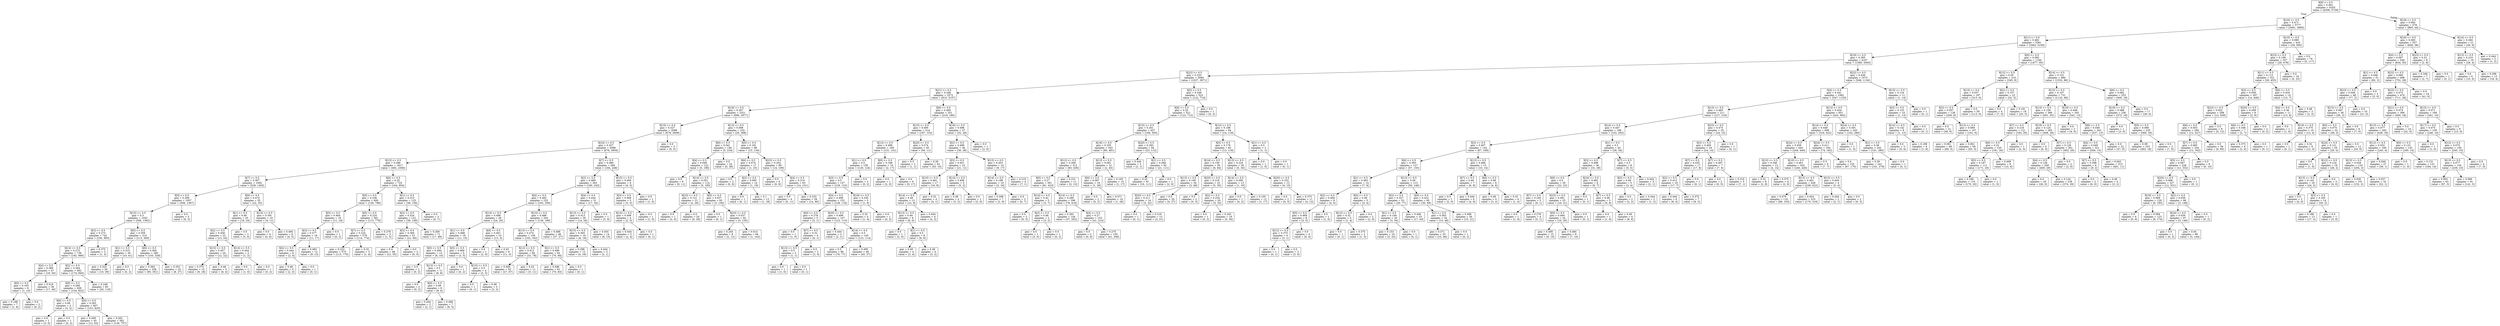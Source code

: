 digraph Tree {
node [shape=box] ;
0 [label="X[8] <= 0.5\ngini = 0.491\nsamples = 6355\nvalue = [4356, 5739]"] ;
1 [label="X[16] <= 0.5\ngini = 0.471\nsamples = 5777\nvalue = [3491, 5695]"] ;
0 -> 1 [labeldistance=2.5, labelangle=45, headlabel="True"] ;
2 [label="X[11] <= 0.5\ngini = 0.482\nsamples = 5361\nvalue = [3462, 5100]"] ;
1 -> 2 ;
3 [label="X[19] <= 0.5\ngini = 0.365\nsamples = 4167\nvalue = [1585, 5005]"] ;
2 -> 3 ;
4 [label="X[22] <= 0.5\ngini = 0.333\nsamples = 3094\nvalue = [1037, 3871]"] ;
3 -> 4 ;
5 [label="X[21] <= 0.5\ngini = 0.348\nsamples = 2572\nvalue = [915, 3157]"] ;
4 -> 5 ;
6 [label="X[18] <= 0.5\ngini = 0.307\nsamples = 2321\nvalue = [696, 2977]"] ;
5 -> 6 ;
7 [label="X[10] <= 0.5\ngini = 0.327\nsamples = 2089\nvalue = [676, 2609]"] ;
6 -> 7 ;
8 [label="X[24] <= 0.5\ngini = 0.327\nsamples = 2086\nvalue = [676, 2604]"] ;
7 -> 8 ;
9 [label="X[13] <= 0.5\ngini = 0.286\nsamples = 1817\nvalue = [492, 2356]"] ;
8 -> 9 ;
10 [label="X[7] <= 0.5\ngini = 0.307\nsamples = 1092\nvalue = [328, 1402]"] ;
9 -> 10 ;
11 [label="X[5] <= 0.5\ngini = 0.299\nsamples = 1057\nvalue = [306, 1367]"] ;
10 -> 11 ;
12 [label="X[15] <= 0.5\ngini = 0.3\nsamples = 1052\nvalue = [306, 1362]"] ;
11 -> 12 ;
13 [label="X[3] <= 0.5\ngini = 0.273\nsamples = 742\nvalue = [193, 993]"] ;
12 -> 13 ;
14 [label="X[14] <= 0.5\ngini = 0.272\nsamples = 739\nvalue = [192, 990]"] ;
13 -> 14 ;
15 [label="X[4] <= 0.5\ngini = 0.389\nsamples = 47\nvalue = [18, 50]"] ;
14 -> 15 ;
16 [label="X[0] <= 0.5\ngini = 0.165\nsamples = 9\nvalue = [1, 10]"] ;
15 -> 16 ;
17 [label="gini = 0.198\nsamples = 7\nvalue = [1, 8]"] ;
16 -> 17 ;
18 [label="gini = 0.0\nsamples = 2\nvalue = [0, 2]"] ;
16 -> 18 ;
19 [label="gini = 0.419\nsamples = 38\nvalue = [17, 40]"] ;
15 -> 19 ;
20 [label="X[2] <= 0.5\ngini = 0.264\nsamples = 692\nvalue = [174, 940]"] ;
14 -> 20 ;
21 [label="X[0] <= 0.5\ngini = 0.266\nsamples = 609\nvalue = [154, 822]"] ;
20 -> 21 ;
22 [label="X[6] <= 0.5\ngini = 0.48\nsamples = 2\nvalue = [3, 2]"] ;
21 -> 22 ;
23 [label="gini = 0.0\nsamples = 1\nvalue = [3, 0]"] ;
22 -> 23 ;
24 [label="gini = 0.0\nsamples = 1\nvalue = [0, 2]"] ;
22 -> 24 ;
25 [label="X[4] <= 0.5\ngini = 0.263\nsamples = 607\nvalue = [151, 820]"] ;
21 -> 25 ;
26 [label="gini = 0.269\nsamples = 45\nvalue = [12, 63]"] ;
25 -> 26 ;
27 [label="gini = 0.262\nsamples = 562\nvalue = [139, 757]"] ;
25 -> 27 ;
28 [label="gini = 0.248\nsamples = 83\nvalue = [20, 118]"] ;
20 -> 28 ;
29 [label="gini = 0.375\nsamples = 3\nvalue = [1, 3]"] ;
13 -> 29 ;
30 [label="X[0] <= 0.5\ngini = 0.359\nsamples = 310\nvalue = [113, 369]"] ;
12 -> 30 ;
31 [label="X[1] <= 0.5\ngini = 0.315\nsamples = 30\nvalue = [10, 41]"] ;
30 -> 31 ;
32 [label="gini = 0.325\nsamples = 29\nvalue = [10, 39]"] ;
31 -> 32 ;
33 [label="gini = 0.0\nsamples = 1\nvalue = [0, 2]"] ;
31 -> 33 ;
34 [label="X[6] <= 0.5\ngini = 0.364\nsamples = 280\nvalue = [103, 328]"] ;
30 -> 34 ;
35 [label="gini = 0.365\nsamples = 258\nvalue = [95, 301]"] ;
34 -> 35 ;
36 [label="gini = 0.353\nsamples = 22\nvalue = [8, 27]"] ;
34 -> 36 ;
37 [label="gini = 0.0\nsamples = 5\nvalue = [0, 5]"] ;
11 -> 37 ;
38 [label="X[0] <= 0.5\ngini = 0.474\nsamples = 35\nvalue = [22, 35]"] ;
10 -> 38 ;
39 [label="X[1] <= 0.5\ngini = 0.49\nsamples = 25\nvalue = [18, 24]"] ;
38 -> 39 ;
40 [label="X[2] <= 0.5\ngini = 0.456\nsamples = 22\nvalue = [13, 24]"] ;
39 -> 40 ;
41 [label="X[15] <= 0.5\ngini = 0.457\nsamples = 20\nvalue = [12, 22]"] ;
40 -> 41 ;
42 [label="gini = 0.375\nsamples = 15\nvalue = [6, 18]"] ;
41 -> 42 ;
43 [label="gini = 0.48\nsamples = 5\nvalue = [6, 4]"] ;
41 -> 43 ;
44 [label="X[14] <= 0.5\ngini = 0.444\nsamples = 2\nvalue = [1, 2]"] ;
40 -> 44 ;
45 [label="gini = 0.0\nsamples = 1\nvalue = [1, 0]"] ;
44 -> 45 ;
46 [label="gini = 0.0\nsamples = 1\nvalue = [0, 2]"] ;
44 -> 46 ;
47 [label="gini = 0.0\nsamples = 3\nvalue = [5, 0]"] ;
39 -> 47 ;
48 [label="X[14] <= 0.5\ngini = 0.391\nsamples = 10\nvalue = [4, 11]"] ;
38 -> 48 ;
49 [label="gini = 0.0\nsamples = 4\nvalue = [0, 6]"] ;
48 -> 49 ;
50 [label="gini = 0.494\nsamples = 6\nvalue = [4, 5]"] ;
48 -> 50 ;
51 [label="X[6] <= 0.5\ngini = 0.25\nsamples = 725\nvalue = [164, 954]"] ;
9 -> 51 ;
52 [label="X[0] <= 0.5\ngini = 0.236\nsamples = 600\nvalue = [126, 798]"] ;
51 -> 52 ;
53 [label="X[5] <= 0.5\ngini = 0.464\nsamples = 19\nvalue = [11, 19]"] ;
52 -> 53 ;
54 [label="X[3] <= 0.5\ngini = 0.477\nsamples = 18\nvalue = [11, 17]"] ;
53 -> 54 ;
55 [label="X[2] <= 0.5\ngini = 0.444\nsamples = 6\nvalue = [2, 4]"] ;
54 -> 55 ;
56 [label="gini = 0.48\nsamples = 5\nvalue = [2, 3]"] ;
55 -> 56 ;
57 [label="gini = 0.0\nsamples = 1\nvalue = [0, 1]"] ;
55 -> 57 ;
58 [label="gini = 0.483\nsamples = 12\nvalue = [9, 13]"] ;
54 -> 58 ;
59 [label="gini = 0.0\nsamples = 1\nvalue = [0, 2]"] ;
53 -> 59 ;
60 [label="X[5] <= 0.5\ngini = 0.224\nsamples = 581\nvalue = [115, 779]"] ;
52 -> 60 ;
61 [label="X[7] <= 0.5\ngini = 0.224\nsamples = 578\nvalue = [114, 774]"] ;
60 -> 61 ;
62 [label="gini = 0.223\nsamples = 575\nvalue = [113, 770]"] ;
61 -> 62 ;
63 [label="gini = 0.32\nsamples = 3\nvalue = [1, 4]"] ;
61 -> 63 ;
64 [label="gini = 0.278\nsamples = 3\nvalue = [1, 5]"] ;
60 -> 64 ;
65 [label="X[1] <= 0.5\ngini = 0.315\nsamples = 125\nvalue = [38, 156]"] ;
51 -> 65 ;
66 [label="X[2] <= 0.5\ngini = 0.324\nsamples = 122\nvalue = [38, 149]"] ;
65 -> 66 ;
67 [label="X[3] <= 0.5\ngini = 0.384\nsamples = 51\nvalue = [21, 60]"] ;
66 -> 67 ;
68 [label="gini = 0.4\nsamples = 48\nvalue = [21, 55]"] ;
67 -> 68 ;
69 [label="gini = 0.0\nsamples = 3\nvalue = [0, 5]"] ;
67 -> 69 ;
70 [label="gini = 0.269\nsamples = 71\nvalue = [17, 89]"] ;
66 -> 70 ;
71 [label="gini = 0.0\nsamples = 3\nvalue = [0, 7]"] ;
65 -> 71 ;
72 [label="X[7] <= 0.5\ngini = 0.489\nsamples = 269\nvalue = [184, 248]"] ;
8 -> 72 ;
73 [label="X[2] <= 0.5\ngini = 0.489\nsamples = 263\nvalue = [180, 243]"] ;
72 -> 73 ;
74 [label="X[4] <= 0.5\ngini = 0.492\nsamples = 232\nvalue = [163, 209]"] ;
73 -> 74 ;
75 [label="X[14] <= 0.5\ngini = 0.496\nsamples = 28\nvalue = [24, 20]"] ;
74 -> 75 ;
76 [label="X[1] <= 0.5\ngini = 0.488\nsamples = 18\nvalue = [11, 15]"] ;
75 -> 76 ;
77 [label="X[0] <= 0.5\ngini = 0.494\nsamples = 13\nvalue = [8, 10]"] ;
76 -> 77 ;
78 [label="gini = 0.0\nsamples = 2\nvalue = [0, 2]"] ;
77 -> 78 ;
79 [label="X[13] <= 0.5\ngini = 0.5\nsamples = 11\nvalue = [8, 8]"] ;
77 -> 79 ;
80 [label="gini = 0.0\nsamples = 2\nvalue = [0, 2]"] ;
79 -> 80 ;
81 [label="X[6] <= 0.5\ngini = 0.49\nsamples = 9\nvalue = [8, 6]"] ;
79 -> 81 ;
82 [label="gini = 0.444\nsamples = 2\nvalue = [2, 1]"] ;
81 -> 82 ;
83 [label="gini = 0.496\nsamples = 7\nvalue = [6, 5]"] ;
81 -> 83 ;
84 [label="X[5] <= 0.5\ngini = 0.469\nsamples = 5\nvalue = [3, 5]"] ;
76 -> 84 ;
85 [label="gini = 0.0\nsamples = 1\nvalue = [0, 2]"] ;
84 -> 85 ;
86 [label="X[15] <= 0.5\ngini = 0.5\nsamples = 4\nvalue = [3, 3]"] ;
84 -> 86 ;
87 [label="gini = 0.0\nsamples = 1\nvalue = [0, 1]"] ;
86 -> 87 ;
88 [label="gini = 0.48\nsamples = 3\nvalue = [3, 2]"] ;
86 -> 88 ;
89 [label="X[0] <= 0.5\ngini = 0.401\nsamples = 10\nvalue = [13, 5]"] ;
75 -> 89 ;
90 [label="gini = 0.0\nsamples = 1\nvalue = [2, 0]"] ;
89 -> 90 ;
91 [label="gini = 0.43\nsamples = 9\nvalue = [11, 5]"] ;
89 -> 91 ;
92 [label="X[15] <= 0.5\ngini = 0.488\nsamples = 204\nvalue = [139, 189]"] ;
74 -> 92 ;
93 [label="X[13] <= 0.5\ngini = 0.474\nsamples = 158\nvalue = [102, 162]"] ;
92 -> 93 ;
94 [label="X[12] <= 0.5\ngini = 0.413\nsamples = 66\nvalue = [32, 78]"] ;
93 -> 94 ;
95 [label="gini = 0.409\nsamples = 55\nvalue = [27, 67]"] ;
94 -> 95 ;
96 [label="gini = 0.43\nsamples = 11\nvalue = [5, 11]"] ;
94 -> 96 ;
97 [label="X[1] <= 0.5\ngini = 0.496\nsamples = 92\nvalue = [70, 84]"] ;
93 -> 97 ;
98 [label="gini = 0.496\nsamples = 91\nvalue = [70, 83]"] ;
97 -> 98 ;
99 [label="gini = 0.0\nsamples = 1\nvalue = [0, 1]"] ;
97 -> 99 ;
100 [label="gini = 0.488\nsamples = 46\nvalue = [37, 27]"] ;
92 -> 100 ;
101 [label="X[4] <= 0.5\ngini = 0.444\nsamples = 31\nvalue = [17, 34]"] ;
73 -> 101 ;
102 [label="X[13] <= 0.5\ngini = 0.413\nsamples = 30\nvalue = [14, 34]"] ;
101 -> 102 ;
103 [label="X[15] <= 0.5\ngini = 0.365\nsamples = 16\nvalue = [6, 19]"] ;
102 -> 103 ;
104 [label="gini = 0.298\nsamples = 13\nvalue = [4, 18]"] ;
103 -> 104 ;
105 [label="gini = 0.444\nsamples = 3\nvalue = [2, 1]"] ;
103 -> 105 ;
106 [label="gini = 0.454\nsamples = 14\nvalue = [8, 15]"] ;
102 -> 106 ;
107 [label="gini = 0.0\nsamples = 1\nvalue = [3, 0]"] ;
101 -> 107 ;
108 [label="X[15] <= 0.5\ngini = 0.494\nsamples = 6\nvalue = [4, 5]"] ;
72 -> 108 ;
109 [label="X[3] <= 0.5\ngini = 0.469\nsamples = 5\nvalue = [3, 5]"] ;
108 -> 109 ;
110 [label="X[14] <= 0.5\ngini = 0.408\nsamples = 4\nvalue = [2, 5]"] ;
109 -> 110 ;
111 [label="gini = 0.444\nsamples = 3\nvalue = [2, 4]"] ;
110 -> 111 ;
112 [label="gini = 0.0\nsamples = 1\nvalue = [0, 1]"] ;
110 -> 112 ;
113 [label="gini = 0.0\nsamples = 1\nvalue = [1, 0]"] ;
109 -> 113 ;
114 [label="gini = 0.0\nsamples = 1\nvalue = [1, 0]"] ;
108 -> 114 ;
115 [label="gini = 0.0\nsamples = 3\nvalue = [0, 5]"] ;
7 -> 115 ;
116 [label="X[13] <= 0.5\ngini = 0.098\nsamples = 232\nvalue = [20, 368]"] ;
6 -> 116 ;
117 [label="X[6] <= 0.5\ngini = 0.041\nsamples = 146\nvalue = [5, 234]"] ;
116 -> 117 ;
118 [label="X[4] <= 0.5\ngini = 0.049\nsamples = 122\nvalue = [5, 196]"] ;
117 -> 118 ;
119 [label="gini = 0.0\nsamples = 8\nvalue = [0, 11]"] ;
118 -> 119 ;
120 [label="X[14] <= 0.5\ngini = 0.051\nsamples = 114\nvalue = [5, 185]"] ;
118 -> 120 ;
121 [label="X[23] <= 0.5\ngini = 0.121\nsamples = 21\nvalue = [2, 29]"] ;
120 -> 121 ;
122 [label="gini = 0.0\nsamples = 1\nvalue = [2, 0]"] ;
121 -> 122 ;
123 [label="gini = 0.0\nsamples = 20\nvalue = [0, 29]"] ;
121 -> 123 ;
124 [label="X[0] <= 0.5\ngini = 0.037\nsamples = 93\nvalue = [3, 156]"] ;
120 -> 124 ;
125 [label="gini = 0.0\nsamples = 1\nvalue = [0, 1]"] ;
124 -> 125 ;
126 [label="X[23] <= 0.5\ngini = 0.037\nsamples = 92\nvalue = [3, 155]"] ;
124 -> 126 ;
127 [label="gini = 0.245\nsamples = 8\nvalue = [2, 12]"] ;
126 -> 127 ;
128 [label="gini = 0.014\nsamples = 84\nvalue = [1, 143]"] ;
126 -> 128 ;
129 [label="gini = 0.0\nsamples = 24\nvalue = [0, 38]"] ;
117 -> 129 ;
130 [label="X[0] <= 0.5\ngini = 0.181\nsamples = 86\nvalue = [15, 134]"] ;
116 -> 130 ;
131 [label="X[6] <= 0.5\ngini = 0.074\nsamples = 17\nvalue = [1, 25]"] ;
130 -> 131 ;
132 [label="gini = 0.0\nsamples = 3\nvalue = [0, 6]"] ;
131 -> 132 ;
133 [label="X[2] <= 0.5\ngini = 0.095\nsamples = 14\nvalue = [1, 19]"] ;
131 -> 133 ;
134 [label="gini = 0.0\nsamples = 1\nvalue = [0, 1]"] ;
133 -> 134 ;
135 [label="gini = 0.1\nsamples = 13\nvalue = [1, 18]"] ;
133 -> 135 ;
136 [label="X[23] <= 0.5\ngini = 0.202\nsamples = 69\nvalue = [14, 109]"] ;
130 -> 136 ;
137 [label="gini = 0.0\nsamples = 6\nvalue = [0, 8]"] ;
136 -> 137 ;
138 [label="X[4] <= 0.5\ngini = 0.214\nsamples = 63\nvalue = [14, 101]"] ;
136 -> 138 ;
139 [label="gini = 0.0\nsamples = 4\nvalue = [0, 11]"] ;
138 -> 139 ;
140 [label="gini = 0.233\nsamples = 59\nvalue = [14, 90]"] ;
138 -> 140 ;
141 [label="X[6] <= 0.5\ngini = 0.495\nsamples = 251\nvalue = [219, 180]"] ;
5 -> 141 ;
142 [label="X[15] <= 0.5\ngini = 0.495\nsamples = 214\nvalue = [187, 152]"] ;
141 -> 142 ;
143 [label="X[12] <= 0.5\ngini = 0.499\nsamples = 169\nvalue = [131, 141]"] ;
142 -> 143 ;
144 [label="X[1] <= 0.5\ngini = 0.5\nsamples = 159\nvalue = [129, 124]"] ;
143 -> 144 ;
145 [label="X[3] <= 0.5\ngini = 0.5\nsamples = 157\nvalue = [129, 122]"] ;
144 -> 145 ;
146 [label="X[4] <= 0.5\ngini = 0.499\nsamples = 152\nvalue = [128, 116]"] ;
145 -> 146 ;
147 [label="X[0] <= 0.5\ngini = 0.278\nsamples = 5\nvalue = [5, 1]"] ;
146 -> 147 ;
148 [label="gini = 0.0\nsamples = 1\nvalue = [1, 0]"] ;
147 -> 148 ;
149 [label="X[7] <= 0.5\ngini = 0.32\nsamples = 4\nvalue = [4, 1]"] ;
147 -> 149 ;
150 [label="X[13] <= 0.5\ngini = 0.5\nsamples = 2\nvalue = [1, 1]"] ;
149 -> 150 ;
151 [label="gini = 0.0\nsamples = 1\nvalue = [1, 0]"] ;
150 -> 151 ;
152 [label="gini = 0.0\nsamples = 1\nvalue = [0, 1]"] ;
150 -> 152 ;
153 [label="gini = 0.0\nsamples = 2\nvalue = [3, 0]"] ;
149 -> 153 ;
154 [label="X[20] <= 0.5\ngini = 0.499\nsamples = 147\nvalue = [123, 115]"] ;
146 -> 154 ;
155 [label="gini = 0.444\nsamples = 2\nvalue = [2, 1]"] ;
154 -> 155 ;
156 [label="X[14] <= 0.5\ngini = 0.5\nsamples = 145\nvalue = [121, 114]"] ;
154 -> 156 ;
157 [label="gini = 0.5\nsamples = 96\nvalue = [76, 77]"] ;
156 -> 157 ;
158 [label="gini = 0.495\nsamples = 49\nvalue = [45, 37]"] ;
156 -> 158 ;
159 [label="X[18] <= 0.5\ngini = 0.245\nsamples = 5\nvalue = [1, 6]"] ;
145 -> 159 ;
160 [label="gini = 0.32\nsamples = 4\nvalue = [1, 4]"] ;
159 -> 160 ;
161 [label="gini = 0.0\nsamples = 1\nvalue = [0, 2]"] ;
159 -> 161 ;
162 [label="gini = 0.0\nsamples = 2\nvalue = [0, 2]"] ;
144 -> 162 ;
163 [label="X[0] <= 0.5\ngini = 0.188\nsamples = 10\nvalue = [2, 17]"] ;
143 -> 163 ;
164 [label="gini = 0.0\nsamples = 1\nvalue = [2, 0]"] ;
163 -> 164 ;
165 [label="gini = 0.0\nsamples = 9\nvalue = [0, 17]"] ;
163 -> 165 ;
166 [label="X[20] <= 0.5\ngini = 0.274\nsamples = 45\nvalue = [56, 11]"] ;
142 -> 166 ;
167 [label="gini = 0.5\nsamples = 2\nvalue = [1, 1]"] ;
166 -> 167 ;
168 [label="gini = 0.26\nsamples = 43\nvalue = [55, 10]"] ;
166 -> 168 ;
169 [label="X[18] <= 0.5\ngini = 0.498\nsamples = 37\nvalue = [32, 28]"] ;
141 -> 169 ;
170 [label="X[2] <= 0.5\ngini = 0.499\nsamples = 36\nvalue = [30, 28]"] ;
169 -> 170 ;
171 [label="X[3] <= 0.5\ngini = 0.451\nsamples = 22\nvalue = [21, 11]"] ;
170 -> 171 ;
172 [label="X[15] <= 0.5\ngini = 0.461\nsamples = 17\nvalue = [16, 9]"] ;
171 -> 172 ;
173 [label="X[14] <= 0.5\ngini = 0.48\nsamples = 13\nvalue = [12, 8]"] ;
172 -> 173 ;
174 [label="X[13] <= 0.5\ngini = 0.49\nsamples = 9\nvalue = [8, 6]"] ;
173 -> 174 ;
175 [label="gini = 0.0\nsamples = 1\nvalue = [2, 0]"] ;
174 -> 175 ;
176 [label="X[1] <= 0.5\ngini = 0.5\nsamples = 8\nvalue = [6, 6]"] ;
174 -> 176 ;
177 [label="gini = 0.49\nsamples = 4\nvalue = [3, 4]"] ;
176 -> 177 ;
178 [label="gini = 0.48\nsamples = 4\nvalue = [3, 2]"] ;
176 -> 178 ;
179 [label="gini = 0.444\nsamples = 4\nvalue = [4, 2]"] ;
173 -> 179 ;
180 [label="gini = 0.32\nsamples = 4\nvalue = [4, 1]"] ;
172 -> 180 ;
181 [label="X[14] <= 0.5\ngini = 0.408\nsamples = 5\nvalue = [5, 2]"] ;
171 -> 181 ;
182 [label="gini = 0.48\nsamples = 4\nvalue = [3, 2]"] ;
181 -> 182 ;
183 [label="gini = 0.0\nsamples = 1\nvalue = [2, 0]"] ;
181 -> 183 ;
184 [label="X[15] <= 0.5\ngini = 0.453\nsamples = 14\nvalue = [9, 17]"] ;
170 -> 184 ;
185 [label="X[14] <= 0.5\ngini = 0.198\nsamples = 10\nvalue = [2, 16]"] ;
184 -> 185 ;
186 [label="gini = 0.298\nsamples = 7\nvalue = [2, 9]"] ;
185 -> 186 ;
187 [label="gini = 0.0\nsamples = 3\nvalue = [0, 7]"] ;
185 -> 187 ;
188 [label="gini = 0.219\nsamples = 4\nvalue = [7, 1]"] ;
184 -> 188 ;
189 [label="gini = 0.0\nsamples = 1\nvalue = [2, 0]"] ;
169 -> 189 ;
190 [label="X[5] <= 0.5\ngini = 0.249\nsamples = 522\nvalue = [122, 714]"] ;
4 -> 190 ;
191 [label="X[6] <= 0.5\ngini = 0.25\nsamples = 521\nvalue = [122, 712]"] ;
190 -> 191 ;
192 [label="X[15] <= 0.5\ngini = 0.261\nsamples = 437\nvalue = [108, 593]"] ;
191 -> 192 ;
193 [label="X[18] <= 0.5\ngini = 0.255\nsamples = 343\nvalue = [85, 481]"] ;
192 -> 193 ;
194 [label="X[12] <= 0.5\ngini = 0.269\nsamples = 312\nvalue = [83, 436]"] ;
193 -> 194 ;
195 [label="X[0] <= 0.5\ngini = 0.27\nsamples = 301\nvalue = [81, 423]"] ;
194 -> 195 ;
196 [label="X[14] <= 0.5\ngini = 0.42\nsamples = 5\nvalue = [3, 7]"] ;
195 -> 196 ;
197 [label="gini = 0.0\nsamples = 3\nvalue = [0, 5]"] ;
196 -> 197 ;
198 [label="X[3] <= 0.5\ngini = 0.48\nsamples = 2\nvalue = [3, 2]"] ;
196 -> 198 ;
199 [label="gini = 0.0\nsamples = 1\nvalue = [3, 0]"] ;
198 -> 199 ;
200 [label="gini = 0.0\nsamples = 1\nvalue = [0, 2]"] ;
198 -> 200 ;
201 [label="X[14] <= 0.5\ngini = 0.266\nsamples = 296\nvalue = [78, 416]"] ;
195 -> 201 ;
202 [label="gini = 0.262\nsamples = 144\nvalue = [37, 202]"] ;
201 -> 202 ;
203 [label="X[4] <= 0.5\ngini = 0.27\nsamples = 152\nvalue = [41, 214]"] ;
201 -> 203 ;
204 [label="gini = 0.0\nsamples = 2\nvalue = [0, 6]"] ;
203 -> 204 ;
205 [label="gini = 0.275\nsamples = 150\nvalue = [41, 208]"] ;
203 -> 205 ;
206 [label="gini = 0.231\nsamples = 11\nvalue = [2, 13]"] ;
194 -> 206 ;
207 [label="X[13] <= 0.5\ngini = 0.081\nsamples = 31\nvalue = [2, 45]"] ;
193 -> 207 ;
208 [label="X[0] <= 0.5\ngini = 0.067\nsamples = 16\nvalue = [1, 28]"] ;
207 -> 208 ;
209 [label="gini = 0.0\nsamples = 2\nvalue = [0, 2]"] ;
208 -> 209 ;
210 [label="gini = 0.071\nsamples = 14\nvalue = [1, 26]"] ;
208 -> 210 ;
211 [label="gini = 0.105\nsamples = 15\nvalue = [1, 17]"] ;
207 -> 211 ;
212 [label="X[20] <= 0.5\ngini = 0.283\nsamples = 94\nvalue = [23, 112]"] ;
192 -> 212 ;
213 [label="gini = 0.444\nsamples = 2\nvalue = [2, 1]"] ;
212 -> 213 ;
214 [label="X[1] <= 0.5\ngini = 0.268\nsamples = 92\nvalue = [21, 111]"] ;
212 -> 214 ;
215 [label="gini = 0.25\nsamples = 91\nvalue = [19, 111]"] ;
214 -> 215 ;
216 [label="gini = 0.0\nsamples = 1\nvalue = [2, 0]"] ;
214 -> 216 ;
217 [label="X[12] <= 0.5\ngini = 0.188\nsamples = 84\nvalue = [14, 119]"] ;
191 -> 217 ;
218 [label="X[0] <= 0.5\ngini = 0.179\nsamples = 82\nvalue = [13, 118]"] ;
217 -> 218 ;
219 [label="X[14] <= 0.5\ngini = 0.159\nsamples = 56\nvalue = [8, 84]"] ;
218 -> 219 ;
220 [label="X[13] <= 0.5\ngini = 0.109\nsamples = 34\nvalue = [3, 49]"] ;
219 -> 220 ;
221 [label="X[20] <= 0.5\ngini = 0.211\nsamples = 14\nvalue = [3, 22]"] ;
220 -> 221 ;
222 [label="gini = 0.0\nsamples = 1\nvalue = [0, 1]"] ;
221 -> 222 ;
223 [label="gini = 0.219\nsamples = 13\nvalue = [3, 21]"] ;
221 -> 223 ;
224 [label="gini = 0.0\nsamples = 20\nvalue = [0, 27]"] ;
220 -> 224 ;
225 [label="X[20] <= 0.5\ngini = 0.219\nsamples = 22\nvalue = [5, 35]"] ;
219 -> 225 ;
226 [label="gini = 0.0\nsamples = 2\nvalue = [0, 3]"] ;
225 -> 226 ;
227 [label="X[2] <= 0.5\ngini = 0.234\nsamples = 20\nvalue = [5, 32]"] ;
225 -> 227 ;
228 [label="gini = 0.0\nsamples = 1\nvalue = [0, 2]"] ;
227 -> 228 ;
229 [label="gini = 0.245\nsamples = 19\nvalue = [5, 30]"] ;
227 -> 229 ;
230 [label="X[13] <= 0.5\ngini = 0.224\nsamples = 26\nvalue = [5, 34]"] ;
218 -> 230 ;
231 [label="X[14] <= 0.5\ngini = 0.095\nsamples = 13\nvalue = [1, 19]"] ;
230 -> 231 ;
232 [label="gini = 0.0\nsamples = 1\nvalue = [0, 2]"] ;
231 -> 232 ;
233 [label="gini = 0.105\nsamples = 12\nvalue = [1, 17]"] ;
231 -> 233 ;
234 [label="X[20] <= 0.5\ngini = 0.332\nsamples = 13\nvalue = [4, 15]"] ;
230 -> 234 ;
235 [label="gini = 0.0\nsamples = 2\nvalue = [0, 3]"] ;
234 -> 235 ;
236 [label="gini = 0.375\nsamples = 11\nvalue = [4, 12]"] ;
234 -> 236 ;
237 [label="X[1] <= 0.5\ngini = 0.5\nsamples = 2\nvalue = [1, 1]"] ;
217 -> 237 ;
238 [label="gini = 0.0\nsamples = 1\nvalue = [1, 0]"] ;
237 -> 238 ;
239 [label="gini = 0.0\nsamples = 1\nvalue = [0, 1]"] ;
237 -> 239 ;
240 [label="gini = 0.0\nsamples = 1\nvalue = [0, 2]"] ;
190 -> 240 ;
241 [label="X[22] <= 0.5\ngini = 0.439\nsamples = 1073\nvalue = [548, 1134]"] ;
3 -> 241 ;
242 [label="X[4] <= 0.5\ngini = 0.441\nsamples = 1062\nvalue = [547, 1120]"] ;
241 -> 242 ;
243 [label="X[15] <= 0.5\ngini = 0.465\nsamples = 211\nvalue = [127, 218]"] ;
242 -> 243 ;
244 [label="X[14] <= 0.5\ngini = 0.447\nsamples = 186\nvalue = [103, 203]"] ;
243 -> 244 ;
245 [label="X[3] <= 0.5\ngini = 0.407\nsamples = 142\nvalue = [67, 169]"] ;
244 -> 245 ;
246 [label="X[6] <= 0.5\ngini = 0.393\nsamples = 127\nvalue = [57, 155]"] ;
245 -> 246 ;
247 [label="X[1] <= 0.5\ngini = 0.492\nsamples = 14\nvalue = [7, 9]"] ;
246 -> 247 ;
248 [label="X[2] <= 0.5\ngini = 0.494\nsamples = 9\nvalue = [4, 5]"] ;
247 -> 248 ;
249 [label="X[5] <= 0.5\ngini = 0.469\nsamples = 8\nvalue = [3, 5]"] ;
248 -> 249 ;
250 [label="X[12] <= 0.5\ngini = 0.375\nsamples = 4\nvalue = [3, 1]"] ;
249 -> 250 ;
251 [label="gini = 0.0\nsamples = 1\nvalue = [0, 1]"] ;
250 -> 251 ;
252 [label="gini = 0.0\nsamples = 3\nvalue = [3, 0]"] ;
250 -> 252 ;
253 [label="gini = 0.0\nsamples = 4\nvalue = [0, 4]"] ;
249 -> 253 ;
254 [label="gini = 0.0\nsamples = 1\nvalue = [1, 0]"] ;
248 -> 254 ;
255 [label="X[5] <= 0.5\ngini = 0.49\nsamples = 5\nvalue = [3, 4]"] ;
247 -> 255 ;
256 [label="X[12] <= 0.5\ngini = 0.32\nsamples = 3\nvalue = [1, 4]"] ;
255 -> 256 ;
257 [label="gini = 0.0\nsamples = 1\nvalue = [0, 1]"] ;
256 -> 257 ;
258 [label="gini = 0.375\nsamples = 2\nvalue = [1, 3]"] ;
256 -> 258 ;
259 [label="gini = 0.0\nsamples = 2\nvalue = [2, 0]"] ;
255 -> 259 ;
260 [label="X[13] <= 0.5\ngini = 0.38\nsamples = 113\nvalue = [50, 146]"] ;
246 -> 260 ;
261 [label="X[2] <= 0.5\ngini = 0.327\nsamples = 53\nvalue = [20, 77]"] ;
260 -> 261 ;
262 [label="X[1] <= 0.5\ngini = 0.149\nsamples = 20\nvalue = [3, 34]"] ;
261 -> 262 ;
263 [label="gini = 0.153\nsamples = 19\nvalue = [3, 33]"] ;
262 -> 263 ;
264 [label="gini = 0.0\nsamples = 1\nvalue = [0, 1]"] ;
262 -> 264 ;
265 [label="gini = 0.406\nsamples = 33\nvalue = [17, 43]"] ;
261 -> 265 ;
266 [label="X[0] <= 0.5\ngini = 0.422\nsamples = 60\nvalue = [30, 69]"] ;
260 -> 266 ;
267 [label="X[1] <= 0.5\ngini = 0.363\nsamples = 34\nvalue = [15, 48]"] ;
266 -> 267 ;
268 [label="gini = 0.371\nsamples = 33\nvalue = [15, 46]"] ;
267 -> 268 ;
269 [label="gini = 0.0\nsamples = 1\nvalue = [0, 2]"] ;
267 -> 269 ;
270 [label="gini = 0.486\nsamples = 26\nvalue = [15, 21]"] ;
266 -> 270 ;
271 [label="X[13] <= 0.5\ngini = 0.486\nsamples = 15\nvalue = [10, 14]"] ;
245 -> 271 ;
272 [label="X[7] <= 0.5\ngini = 0.49\nsamples = 7\nvalue = [6, 8]"] ;
271 -> 272 ;
273 [label="gini = 0.0\nsamples = 1\nvalue = [2, 0]"] ;
272 -> 273 ;
274 [label="gini = 0.444\nsamples = 6\nvalue = [4, 8]"] ;
272 -> 274 ;
275 [label="X[6] <= 0.5\ngini = 0.48\nsamples = 8\nvalue = [4, 6]"] ;
271 -> 275 ;
276 [label="gini = 0.48\nsamples = 4\nvalue = [3, 2]"] ;
275 -> 276 ;
277 [label="gini = 0.32\nsamples = 4\nvalue = [1, 4]"] ;
275 -> 277 ;
278 [label="X[1] <= 0.5\ngini = 0.5\nsamples = 44\nvalue = [36, 34]"] ;
244 -> 278 ;
279 [label="X[3] <= 0.5\ngini = 0.499\nsamples = 36\nvalue = [31, 29]"] ;
278 -> 279 ;
280 [label="X[6] <= 0.5\ngini = 0.5\nsamples = 30\nvalue = [22, 22]"] ;
279 -> 280 ;
281 [label="X[7] <= 0.5\ngini = 0.245\nsamples = 5\nvalue = [6, 1]"] ;
280 -> 281 ;
282 [label="gini = 0.0\nsamples = 1\nvalue = [1, 0]"] ;
281 -> 282 ;
283 [label="gini = 0.278\nsamples = 4\nvalue = [5, 1]"] ;
281 -> 283 ;
284 [label="X[23] <= 0.5\ngini = 0.491\nsamples = 25\nvalue = [16, 21]"] ;
280 -> 284 ;
285 [label="X[0] <= 0.5\ngini = 0.494\nsamples = 24\nvalue = [16, 20]"] ;
284 -> 285 ;
286 [label="gini = 0.499\nsamples = 15\nvalue = [9, 10]"] ;
285 -> 286 ;
287 [label="gini = 0.484\nsamples = 9\nvalue = [7, 10]"] ;
285 -> 287 ;
288 [label="gini = 0.0\nsamples = 1\nvalue = [0, 1]"] ;
284 -> 288 ;
289 [label="X[24] <= 0.5\ngini = 0.492\nsamples = 6\nvalue = [9, 7]"] ;
279 -> 289 ;
290 [label="gini = 0.0\nsamples = 1\nvalue = [0, 1]"] ;
289 -> 290 ;
291 [label="X[7] <= 0.5\ngini = 0.48\nsamples = 5\nvalue = [9, 6]"] ;
289 -> 291 ;
292 [label="gini = 0.0\nsamples = 1\nvalue = [1, 0]"] ;
291 -> 292 ;
293 [label="gini = 0.49\nsamples = 4\nvalue = [8, 6]"] ;
291 -> 293 ;
294 [label="X[7] <= 0.5\ngini = 0.5\nsamples = 8\nvalue = [5, 5]"] ;
278 -> 294 ;
295 [label="X[5] <= 0.5\ngini = 0.49\nsamples = 5\nvalue = [3, 4]"] ;
294 -> 295 ;
296 [label="gini = 0.5\nsamples = 2\nvalue = [2, 2]"] ;
295 -> 296 ;
297 [label="gini = 0.444\nsamples = 3\nvalue = [1, 2]"] ;
295 -> 297 ;
298 [label="gini = 0.444\nsamples = 3\nvalue = [2, 1]"] ;
294 -> 298 ;
299 [label="X[23] <= 0.5\ngini = 0.473\nsamples = 25\nvalue = [24, 15]"] ;
243 -> 299 ;
300 [label="X[3] <= 0.5\ngini = 0.465\nsamples = 24\nvalue = [24, 14]"] ;
299 -> 300 ;
301 [label="X[7] <= 0.5\ngini = 0.435\nsamples = 17\nvalue = [17, 8]"] ;
300 -> 301 ;
302 [label="X[2] <= 0.5\ngini = 0.413\nsamples = 16\nvalue = [17, 7]"] ;
301 -> 302 ;
303 [label="gini = 0.444\nsamples = 9\nvalue = [8, 4]"] ;
302 -> 303 ;
304 [label="gini = 0.375\nsamples = 7\nvalue = [9, 3]"] ;
302 -> 304 ;
305 [label="gini = 0.0\nsamples = 1\nvalue = [0, 1]"] ;
301 -> 305 ;
306 [label="X[7] <= 0.5\ngini = 0.497\nsamples = 7\nvalue = [7, 6]"] ;
300 -> 306 ;
307 [label="gini = 0.0\nsamples = 2\nvalue = [0, 5]"] ;
306 -> 307 ;
308 [label="gini = 0.219\nsamples = 5\nvalue = [7, 1]"] ;
306 -> 308 ;
309 [label="gini = 0.0\nsamples = 1\nvalue = [0, 1]"] ;
299 -> 309 ;
310 [label="X[12] <= 0.5\ngini = 0.434\nsamples = 851\nvalue = [420, 902]"] ;
242 -> 310 ;
311 [label="X[14] <= 0.5\ngini = 0.448\nsamples = 608\nvalue = [318, 622]"] ;
310 -> 311 ;
312 [label="X[24] <= 0.5\ngini = 0.459\nsamples = 444\nvalue = [244, 440]"] ;
311 -> 312 ;
313 [label="X[15] <= 0.5\ngini = 0.346\nsamples = 12\nvalue = [4, 14]"] ;
312 -> 313 ;
314 [label="gini = 0.32\nsamples = 8\nvalue = [2, 8]"] ;
313 -> 314 ;
315 [label="gini = 0.375\nsamples = 4\nvalue = [2, 6]"] ;
313 -> 315 ;
316 [label="X[10] <= 0.5\ngini = 0.461\nsamples = 432\nvalue = [240, 426]"] ;
312 -> 316 ;
317 [label="X[13] <= 0.5\ngini = 0.461\nsamples = 428\nvalue = [238, 422]"] ;
316 -> 317 ;
318 [label="gini = 0.479\nsamples = 118\nvalue = [68, 103]"] ;
317 -> 318 ;
319 [label="gini = 0.454\nsamples = 310\nvalue = [170, 319]"] ;
317 -> 319 ;
320 [label="X[15] <= 0.5\ngini = 0.444\nsamples = 4\nvalue = [2, 4]"] ;
316 -> 320 ;
321 [label="gini = 0.444\nsamples = 2\nvalue = [2, 1]"] ;
320 -> 321 ;
322 [label="gini = 0.0\nsamples = 2\nvalue = [0, 3]"] ;
320 -> 322 ;
323 [label="X[24] <= 0.5\ngini = 0.411\nsamples = 164\nvalue = [74, 182]"] ;
311 -> 323 ;
324 [label="gini = 0.5\nsamples = 9\nvalue = [7, 7]"] ;
323 -> 324 ;
325 [label="gini = 0.4\nsamples = 155\nvalue = [67, 175]"] ;
323 -> 325 ;
326 [label="X[24] <= 0.5\ngini = 0.391\nsamples = 243\nvalue = [102, 280]"] ;
310 -> 326 ;
327 [label="gini = 0.0\nsamples = 1\nvalue = [1, 0]"] ;
326 -> 327 ;
328 [label="X[1] <= 0.5\ngini = 0.39\nsamples = 242\nvalue = [101, 280]"] ;
326 -> 328 ;
329 [label="gini = 0.39\nsamples = 241\nvalue = [101, 279]"] ;
328 -> 329 ;
330 [label="gini = 0.0\nsamples = 1\nvalue = [0, 1]"] ;
328 -> 330 ;
331 [label="X[15] <= 0.5\ngini = 0.124\nsamples = 11\nvalue = [1, 14]"] ;
241 -> 331 ;
332 [label="X[3] <= 0.5\ngini = 0.133\nsamples = 10\nvalue = [1, 13]"] ;
331 -> 332 ;
333 [label="X[14] <= 0.5\ngini = 0.142\nsamples = 9\nvalue = [1, 12]"] ;
332 -> 333 ;
334 [label="gini = 0.0\nsamples = 3\nvalue = [0, 4]"] ;
333 -> 334 ;
335 [label="gini = 0.198\nsamples = 6\nvalue = [1, 8]"] ;
333 -> 335 ;
336 [label="gini = 0.0\nsamples = 1\nvalue = [0, 1]"] ;
332 -> 336 ;
337 [label="gini = 0.0\nsamples = 1\nvalue = [0, 1]"] ;
331 -> 337 ;
338 [label="X[0] <= 0.5\ngini = 0.092\nsamples = 1194\nvalue = [1877, 95]"] ;
2 -> 338 ;
339 [label="X[12] <= 0.5\ngini = 0.05\nsamples = 210\nvalue = [345, 9]"] ;
338 -> 339 ;
340 [label="X[15] <= 0.5\ngini = 0.037\nsamples = 187\nvalue = [313, 6]"] ;
339 -> 340 ;
341 [label="X[2] <= 0.5\ngini = 0.057\nsamples = 128\nvalue = [200, 6]"] ;
340 -> 341 ;
342 [label="gini = 0.0\nsamples = 21\nvalue = [39, 0]"] ;
341 -> 342 ;
343 [label="X[13] <= 0.5\ngini = 0.069\nsamples = 107\nvalue = [161, 6]"] ;
341 -> 343 ;
344 [label="gini = 0.081\nsamples = 49\nvalue = [68, 3]"] ;
343 -> 344 ;
345 [label="gini = 0.061\nsamples = 58\nvalue = [93, 3]"] ;
343 -> 345 ;
346 [label="gini = 0.0\nsamples = 59\nvalue = [113, 0]"] ;
340 -> 346 ;
347 [label="X[2] <= 0.5\ngini = 0.157\nsamples = 23\nvalue = [32, 3]"] ;
339 -> 347 ;
348 [label="gini = 0.0\nsamples = 4\nvalue = [7, 0]"] ;
347 -> 348 ;
349 [label="gini = 0.191\nsamples = 19\nvalue = [25, 3]"] ;
347 -> 349 ;
350 [label="X[14] <= 0.5\ngini = 0.101\nsamples = 984\nvalue = [1532, 86]"] ;
338 -> 350 ;
351 [label="X[15] <= 0.5\ngini = 0.107\nsamples = 731\nvalue = [1132, 68]"] ;
350 -> 351 ;
352 [label="X[13] <= 0.5\ngini = 0.156\nsamples = 386\nvalue = [591, 55]"] ;
351 -> 352 ;
353 [label="X[7] <= 0.5\ngini = 0.218\nsamples = 121\nvalue = [183, 26]"] ;
352 -> 353 ;
354 [label="X[6] <= 0.5\ngini = 0.22\nsamples = 120\nvalue = [181, 26]"] ;
353 -> 354 ;
355 [label="X[5] <= 0.5\ngini = 0.187\nsamples = 111\nvalue = [171, 20]"] ;
354 -> 355 ;
356 [label="gini = 0.188\nsamples = 110\nvalue = [170, 20]"] ;
355 -> 356 ;
357 [label="gini = 0.0\nsamples = 1\nvalue = [1, 0]"] ;
355 -> 357 ;
358 [label="gini = 0.469\nsamples = 9\nvalue = [10, 6]"] ;
354 -> 358 ;
359 [label="gini = 0.0\nsamples = 1\nvalue = [2, 0]"] ;
353 -> 359 ;
360 [label="X[19] <= 0.5\ngini = 0.124\nsamples = 265\nvalue = [408, 29]"] ;
352 -> 360 ;
361 [label="gini = 0.0\nsamples = 4\nvalue = [6, 0]"] ;
360 -> 361 ;
362 [label="X[7] <= 0.5\ngini = 0.126\nsamples = 261\nvalue = [402, 29]"] ;
360 -> 362 ;
363 [label="X[4] <= 0.5\ngini = 0.126\nsamples = 259\nvalue = [400, 29]"] ;
362 -> 363 ;
364 [label="gini = 0.0\nsamples = 20\nvalue = [26, 0]"] ;
363 -> 364 ;
365 [label="gini = 0.134\nsamples = 239\nvalue = [374, 29]"] ;
363 -> 365 ;
366 [label="gini = 0.0\nsamples = 2\nvalue = [2, 0]"] ;
362 -> 366 ;
367 [label="X[19] <= 0.5\ngini = 0.046\nsamples = 345\nvalue = [541, 13]"] ;
351 -> 367 ;
368 [label="gini = 0.0\nsamples = 2\nvalue = [4, 0]"] ;
367 -> 368 ;
369 [label="X[6] <= 0.5\ngini = 0.046\nsamples = 343\nvalue = [537, 13]"] ;
367 -> 369 ;
370 [label="X[4] <= 0.5\ngini = 0.049\nsamples = 321\nvalue = [500, 13]"] ;
369 -> 370 ;
371 [label="X[7] <= 0.5\ngini = 0.298\nsamples = 6\nvalue = [9, 2]"] ;
370 -> 371 ;
372 [label="gini = 0.0\nsamples = 2\nvalue = [6, 0]"] ;
371 -> 372 ;
373 [label="gini = 0.48\nsamples = 4\nvalue = [3, 2]"] ;
371 -> 373 ;
374 [label="gini = 0.043\nsamples = 315\nvalue = [491, 11]"] ;
370 -> 374 ;
375 [label="gini = 0.0\nsamples = 22\nvalue = [37, 0]"] ;
369 -> 375 ;
376 [label="X[6] <= 0.5\ngini = 0.082\nsamples = 253\nvalue = [400, 18]"] ;
350 -> 376 ;
377 [label="X[19] <= 0.5\ngini = 0.088\nsamples = 236\nvalue = [372, 18]"] ;
376 -> 377 ;
378 [label="gini = 0.0\nsamples = 1\nvalue = [3, 0]"] ;
377 -> 378 ;
379 [label="X[5] <= 0.5\ngini = 0.089\nsamples = 235\nvalue = [369, 18]"] ;
377 -> 379 ;
380 [label="gini = 0.09\nsamples = 233\nvalue = [362, 18]"] ;
379 -> 380 ;
381 [label="gini = 0.0\nsamples = 2\nvalue = [7, 0]"] ;
379 -> 381 ;
382 [label="gini = 0.0\nsamples = 17\nvalue = [28, 0]"] ;
376 -> 382 ;
383 [label="X[10] <= 0.5\ngini = 0.089\nsamples = 416\nvalue = [29, 595]"] ;
1 -> 383 ;
384 [label="X[23] <= 0.5\ngini = 0.108\nsamples = 337\nvalue = [29, 478]"] ;
383 -> 384 ;
385 [label="X[11] <= 0.5\ngini = 0.113\nsamples = 321\nvalue = [29, 455]"] ;
384 -> 385 ;
386 [label="X[3] <= 0.5\ngini = 0.059\nsamples = 307\nvalue = [14, 448]"] ;
385 -> 386 ;
387 [label="X[22] <= 0.5\ngini = 0.052\nsamples = 298\nvalue = [12, 439]"] ;
386 -> 387 ;
388 [label="X[6] <= 0.5\ngini = 0.053\nsamples = 290\nvalue = [12, 427]"] ;
387 -> 388 ;
389 [label="X[7] <= 0.5\ngini = 0.065\nsamples = 234\nvalue = [12, 342]"] ;
388 -> 389 ;
390 [label="X[5] <= 0.5\ngini = 0.067\nsamples = 228\nvalue = [12, 332]"] ;
389 -> 390 ;
391 [label="X[20] <= 0.5\ngini = 0.068\nsamples = 227\nvalue = [12, 331]"] ;
390 -> 391 ;
392 [label="X[19] <= 0.5\ngini = 0.089\nsamples = 129\nvalue = [9, 183]"] ;
391 -> 392 ;
393 [label="gini = 0.0\nsamples = 6\nvalue = [0, 9]"] ;
392 -> 393 ;
394 [label="gini = 0.094\nsamples = 123\nvalue = [9, 174]"] ;
392 -> 394 ;
395 [label="X[2] <= 0.5\ngini = 0.039\nsamples = 98\nvalue = [3, 148]"] ;
391 -> 395 ;
396 [label="X[24] <= 0.5\ngini = 0.039\nsamples = 97\nvalue = [3, 146]"] ;
395 -> 396 ;
397 [label="gini = 0.0\nsamples = 1\nvalue = [0, 2]"] ;
396 -> 397 ;
398 [label="gini = 0.04\nsamples = 96\nvalue = [3, 144]"] ;
396 -> 398 ;
399 [label="gini = 0.0\nsamples = 1\nvalue = [0, 2]"] ;
395 -> 399 ;
400 [label="gini = 0.0\nsamples = 1\nvalue = [0, 1]"] ;
390 -> 400 ;
401 [label="gini = 0.0\nsamples = 6\nvalue = [0, 10]"] ;
389 -> 401 ;
402 [label="gini = 0.0\nsamples = 56\nvalue = [0, 85]"] ;
388 -> 402 ;
403 [label="gini = 0.0\nsamples = 8\nvalue = [0, 12]"] ;
387 -> 403 ;
404 [label="X[20] <= 0.5\ngini = 0.298\nsamples = 9\nvalue = [2, 9]"] ;
386 -> 404 ;
405 [label="X[6] <= 0.5\ngini = 0.346\nsamples = 7\nvalue = [2, 7]"] ;
404 -> 405 ;
406 [label="gini = 0.375\nsamples = 6\nvalue = [2, 6]"] ;
405 -> 406 ;
407 [label="gini = 0.0\nsamples = 1\nvalue = [0, 1]"] ;
405 -> 407 ;
408 [label="gini = 0.0\nsamples = 2\nvalue = [0, 2]"] ;
404 -> 408 ;
409 [label="X[6] <= 0.5\ngini = 0.434\nsamples = 14\nvalue = [15, 7]"] ;
385 -> 409 ;
410 [label="X[4] <= 0.5\ngini = 0.36\nsamples = 11\nvalue = [13, 4]"] ;
409 -> 410 ;
411 [label="gini = 0.0\nsamples = 1\nvalue = [1, 0]"] ;
410 -> 411 ;
412 [label="X[19] <= 0.5\ngini = 0.375\nsamples = 10\nvalue = [12, 4]"] ;
410 -> 412 ;
413 [label="gini = 0.0\nsamples = 1\nvalue = [0, 1]"] ;
412 -> 413 ;
414 [label="gini = 0.32\nsamples = 9\nvalue = [12, 3]"] ;
412 -> 414 ;
415 [label="gini = 0.48\nsamples = 3\nvalue = [2, 3]"] ;
409 -> 415 ;
416 [label="gini = 0.0\nsamples = 16\nvalue = [0, 23]"] ;
384 -> 416 ;
417 [label="gini = 0.0\nsamples = 79\nvalue = [0, 117]"] ;
383 -> 417 ;
418 [label="X[19] <= 0.5\ngini = 0.092\nsamples = 578\nvalue = [865, 44]"] ;
0 -> 418 [labeldistance=2.5, labelangle=-45, headlabel="False"] ;
419 [label="X[16] <= 0.5\ngini = 0.083\nsamples = 557\nvalue = [836, 38]"] ;
418 -> 419 ;
420 [label="X[4] <= 0.5\ngini = 0.067\nsamples = 549\nvalue = [834, 30]"] ;
419 -> 420 ;
421 [label="X[1] <= 0.5\ngini = 0.046\nsamples = 51\nvalue = [82, 2]"] ;
420 -> 421 ;
422 [label="X[23] <= 0.5\ngini = 0.049\nsamples = 48\nvalue = [77, 2]"] ;
421 -> 422 ;
423 [label="X[15] <= 0.5\ngini = 0.067\nsamples = 38\nvalue = [56, 2]"] ;
422 -> 423 ;
424 [label="X[0] <= 0.5\ngini = 0.075\nsamples = 32\nvalue = [49, 2]"] ;
423 -> 424 ;
425 [label="X[24] <= 0.5\ngini = 0.121\nsamples = 20\nvalue = [29, 2]"] ;
424 -> 425 ;
426 [label="gini = 0.0\nsamples = 1\nvalue = [1, 0]"] ;
425 -> 426 ;
427 [label="X[12] <= 0.5\ngini = 0.124\nsamples = 19\nvalue = [28, 2]"] ;
425 -> 427 ;
428 [label="X[13] <= 0.5\ngini = 0.142\nsamples = 16\nvalue = [24, 2]"] ;
427 -> 428 ;
429 [label="gini = 0.0\nsamples = 2\nvalue = [4, 0]"] ;
428 -> 429 ;
430 [label="X[3] <= 0.5\ngini = 0.165\nsamples = 14\nvalue = [20, 2]"] ;
428 -> 430 ;
431 [label="gini = 0.188\nsamples = 13\nvalue = [17, 2]"] ;
430 -> 431 ;
432 [label="gini = 0.0\nsamples = 1\nvalue = [3, 0]"] ;
430 -> 432 ;
433 [label="gini = 0.0\nsamples = 3\nvalue = [4, 0]"] ;
427 -> 433 ;
434 [label="gini = 0.0\nsamples = 12\nvalue = [20, 0]"] ;
424 -> 434 ;
435 [label="gini = 0.0\nsamples = 6\nvalue = [7, 0]"] ;
423 -> 435 ;
436 [label="gini = 0.0\nsamples = 10\nvalue = [21, 0]"] ;
422 -> 436 ;
437 [label="gini = 0.0\nsamples = 3\nvalue = [5, 0]"] ;
421 -> 437 ;
438 [label="X[22] <= 0.5\ngini = 0.069\nsamples = 498\nvalue = [752, 28]"] ;
420 -> 438 ;
439 [label="X[23] <= 0.5\ngini = 0.073\nsamples = 474\nvalue = [711, 28]"] ;
438 -> 439 ;
440 [label="X[21] <= 0.5\ngini = 0.074\nsamples = 306\nvalue = [450, 18]"] ;
439 -> 440 ;
441 [label="X[13] <= 0.5\ngini = 0.077\nsamples = 292\nvalue = [428, 18]"] ;
440 -> 441 ;
442 [label="X[12] <= 0.5\ngini = 0.032\nsamples = 160\nvalue = [243, 4]"] ;
441 -> 442 ;
443 [label="X[15] <= 0.5\ngini = 0.029\nsamples = 133\nvalue = [204, 3]"] ;
442 -> 443 ;
444 [label="gini = 0.026\nsamples = 101\nvalue = [152, 2]"] ;
443 -> 444 ;
445 [label="gini = 0.037\nsamples = 32\nvalue = [52, 1]"] ;
443 -> 445 ;
446 [label="gini = 0.049\nsamples = 27\nvalue = [39, 1]"] ;
442 -> 446 ;
447 [label="X[0] <= 0.5\ngini = 0.131\nsamples = 132\nvalue = [185, 14]"] ;
441 -> 447 ;
448 [label="gini = 0.0\nsamples = 1\nvalue = [1, 0]"] ;
447 -> 448 ;
449 [label="gini = 0.131\nsamples = 131\nvalue = [184, 14]"] ;
447 -> 449 ;
450 [label="gini = 0.0\nsamples = 14\nvalue = [22, 0]"] ;
440 -> 450 ;
451 [label="X[15] <= 0.5\ngini = 0.071\nsamples = 168\nvalue = [261, 10]"] ;
439 -> 451 ;
452 [label="X[17] <= 0.5\ngini = 0.075\nsamples = 159\nvalue = [246, 10]"] ;
451 -> 452 ;
453 [label="gini = 0.0\nsamples = 1\nvalue = [1, 0]"] ;
452 -> 453 ;
454 [label="X[12] <= 0.5\ngini = 0.075\nsamples = 158\nvalue = [245, 10]"] ;
452 -> 454 ;
455 [label="X[13] <= 0.5\ngini = 0.077\nsamples = 154\nvalue = [238, 10]"] ;
454 -> 455 ;
456 [label="gini = 0.093\nsamples = 63\nvalue = [97, 5]"] ;
455 -> 456 ;
457 [label="gini = 0.066\nsamples = 91\nvalue = [141, 5]"] ;
455 -> 457 ;
458 [label="gini = 0.0\nsamples = 4\nvalue = [7, 0]"] ;
454 -> 458 ;
459 [label="gini = 0.0\nsamples = 9\nvalue = [15, 0]"] ;
451 -> 459 ;
460 [label="gini = 0.0\nsamples = 24\nvalue = [41, 0]"] ;
438 -> 460 ;
461 [label="X[23] <= 0.5\ngini = 0.32\nsamples = 8\nvalue = [2, 8]"] ;
419 -> 461 ;
462 [label="gini = 0.346\nsamples = 7\nvalue = [2, 7]"] ;
461 -> 462 ;
463 [label="gini = 0.0\nsamples = 1\nvalue = [0, 1]"] ;
461 -> 463 ;
464 [label="X[14] <= 0.5\ngini = 0.284\nsamples = 21\nvalue = [29, 6]"] ;
418 -> 464 ;
465 [label="X[13] <= 0.5\ngini = 0.219\nsamples = 19\nvalue = [28, 4]"] ;
464 -> 465 ;
466 [label="gini = 0.0\nsamples = 6\nvalue = [10, 0]"] ;
465 -> 466 ;
467 [label="gini = 0.298\nsamples = 13\nvalue = [18, 4]"] ;
465 -> 467 ;
468 [label="gini = 0.444\nsamples = 2\nvalue = [1, 2]"] ;
464 -> 468 ;
}
